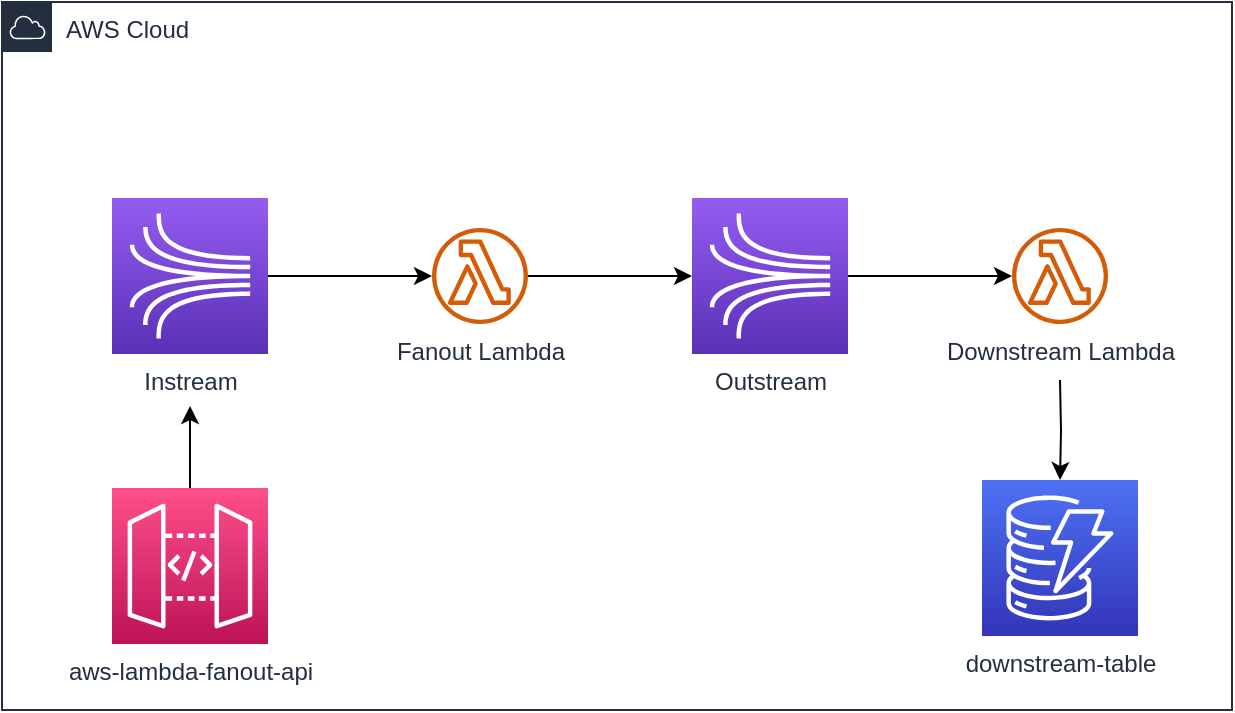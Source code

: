 <mxfile version="16.0.2" type="device"><diagram id="wAddG7mSyNnynwy6gBpp" name="Page-1"><mxGraphModel dx="946" dy="672" grid="0" gridSize="10" guides="1" tooltips="1" connect="1" arrows="1" fold="1" page="0" pageScale="1" pageWidth="850" pageHeight="1100" math="0" shadow="0"><root><mxCell id="0"/><mxCell id="1" parent="0"/><mxCell id="MX1d48bYuDOIxYHZrY3v-1" value="AWS Cloud" style="points=[[0,0],[0.25,0],[0.5,0],[0.75,0],[1,0],[1,0.25],[1,0.5],[1,0.75],[1,1],[0.75,1],[0.5,1],[0.25,1],[0,1],[0,0.75],[0,0.5],[0,0.25]];outlineConnect=0;gradientColor=none;html=1;whiteSpace=wrap;fontSize=12;fontStyle=0;container=1;pointerEvents=0;collapsible=0;recursiveResize=0;shape=mxgraph.aws4.group;grIcon=mxgraph.aws4.group_aws_cloud;strokeColor=#232F3E;fillColor=none;verticalAlign=top;align=left;spacingLeft=30;fontColor=#232F3E;dashed=0;" vertex="1" parent="1"><mxGeometry x="65" y="128" width="615" height="354" as="geometry"/></mxCell><mxCell id="MX1d48bYuDOIxYHZrY3v-6" style="edgeStyle=orthogonalEdgeStyle;rounded=0;orthogonalLoop=1;jettySize=auto;html=1;" edge="1" parent="MX1d48bYuDOIxYHZrY3v-1" source="MX1d48bYuDOIxYHZrY3v-2"><mxGeometry relative="1" as="geometry"><mxPoint x="94" y="202" as="targetPoint"/></mxGeometry></mxCell><mxCell id="MX1d48bYuDOIxYHZrY3v-2" value="aws-lambda-fanout-api" style="sketch=0;points=[[0,0,0],[0.25,0,0],[0.5,0,0],[0.75,0,0],[1,0,0],[0,1,0],[0.25,1,0],[0.5,1,0],[0.75,1,0],[1,1,0],[0,0.25,0],[0,0.5,0],[0,0.75,0],[1,0.25,0],[1,0.5,0],[1,0.75,0]];outlineConnect=0;fontColor=#232F3E;gradientColor=#FF4F8B;gradientDirection=north;fillColor=#BC1356;strokeColor=#ffffff;dashed=0;verticalLabelPosition=bottom;verticalAlign=top;align=center;html=1;fontSize=12;fontStyle=0;aspect=fixed;shape=mxgraph.aws4.resourceIcon;resIcon=mxgraph.aws4.api_gateway;" vertex="1" parent="MX1d48bYuDOIxYHZrY3v-1"><mxGeometry x="55" y="243" width="78" height="78" as="geometry"/></mxCell><mxCell id="MX1d48bYuDOIxYHZrY3v-7" style="edgeStyle=orthogonalEdgeStyle;rounded=0;orthogonalLoop=1;jettySize=auto;html=1;" edge="1" parent="MX1d48bYuDOIxYHZrY3v-1" source="MX1d48bYuDOIxYHZrY3v-3" target="MX1d48bYuDOIxYHZrY3v-4"><mxGeometry relative="1" as="geometry"/></mxCell><mxCell id="MX1d48bYuDOIxYHZrY3v-3" value="Instream" style="sketch=0;points=[[0,0,0],[0.25,0,0],[0.5,0,0],[0.75,0,0],[1,0,0],[0,1,0],[0.25,1,0],[0.5,1,0],[0.75,1,0],[1,1,0],[0,0.25,0],[0,0.5,0],[0,0.75,0],[1,0.25,0],[1,0.5,0],[1,0.75,0]];outlineConnect=0;fontColor=#232F3E;gradientColor=#945DF2;gradientDirection=north;fillColor=#5A30B5;strokeColor=#ffffff;dashed=0;verticalLabelPosition=bottom;verticalAlign=top;align=center;html=1;fontSize=12;fontStyle=0;aspect=fixed;shape=mxgraph.aws4.resourceIcon;resIcon=mxgraph.aws4.kinesis;" vertex="1" parent="MX1d48bYuDOIxYHZrY3v-1"><mxGeometry x="55" y="98" width="78" height="78" as="geometry"/></mxCell><mxCell id="MX1d48bYuDOIxYHZrY3v-8" style="edgeStyle=orthogonalEdgeStyle;rounded=0;orthogonalLoop=1;jettySize=auto;html=1;" edge="1" parent="MX1d48bYuDOIxYHZrY3v-1" source="MX1d48bYuDOIxYHZrY3v-4" target="MX1d48bYuDOIxYHZrY3v-5"><mxGeometry relative="1" as="geometry"/></mxCell><mxCell id="MX1d48bYuDOIxYHZrY3v-4" value="Fanout Lambda" style="sketch=0;outlineConnect=0;fontColor=#232F3E;gradientColor=none;fillColor=#D45B07;strokeColor=none;dashed=0;verticalLabelPosition=bottom;verticalAlign=top;align=center;html=1;fontSize=12;fontStyle=0;aspect=fixed;pointerEvents=1;shape=mxgraph.aws4.lambda_function;" vertex="1" parent="MX1d48bYuDOIxYHZrY3v-1"><mxGeometry x="215" y="113" width="48" height="48" as="geometry"/></mxCell><mxCell id="MX1d48bYuDOIxYHZrY3v-10" style="edgeStyle=orthogonalEdgeStyle;rounded=0;orthogonalLoop=1;jettySize=auto;html=1;" edge="1" parent="MX1d48bYuDOIxYHZrY3v-1" source="MX1d48bYuDOIxYHZrY3v-5" target="MX1d48bYuDOIxYHZrY3v-9"><mxGeometry relative="1" as="geometry"/></mxCell><mxCell id="MX1d48bYuDOIxYHZrY3v-5" value="Outstream" style="sketch=0;points=[[0,0,0],[0.25,0,0],[0.5,0,0],[0.75,0,0],[1,0,0],[0,1,0],[0.25,1,0],[0.5,1,0],[0.75,1,0],[1,1,0],[0,0.25,0],[0,0.5,0],[0,0.75,0],[1,0.25,0],[1,0.5,0],[1,0.75,0]];outlineConnect=0;fontColor=#232F3E;gradientColor=#945DF2;gradientDirection=north;fillColor=#5A30B5;strokeColor=#ffffff;dashed=0;verticalLabelPosition=bottom;verticalAlign=top;align=center;html=1;fontSize=12;fontStyle=0;aspect=fixed;shape=mxgraph.aws4.resourceIcon;resIcon=mxgraph.aws4.kinesis;" vertex="1" parent="MX1d48bYuDOIxYHZrY3v-1"><mxGeometry x="345" y="98" width="78" height="78" as="geometry"/></mxCell><mxCell id="MX1d48bYuDOIxYHZrY3v-12" style="edgeStyle=orthogonalEdgeStyle;rounded=0;orthogonalLoop=1;jettySize=auto;html=1;" edge="1" parent="MX1d48bYuDOIxYHZrY3v-1" target="MX1d48bYuDOIxYHZrY3v-11"><mxGeometry relative="1" as="geometry"><mxPoint x="529" y="189" as="sourcePoint"/></mxGeometry></mxCell><mxCell id="MX1d48bYuDOIxYHZrY3v-9" value="Downstream Lambda" style="sketch=0;outlineConnect=0;fontColor=#232F3E;gradientColor=none;fillColor=#D45B07;strokeColor=none;dashed=0;verticalLabelPosition=bottom;verticalAlign=top;align=center;html=1;fontSize=12;fontStyle=0;aspect=fixed;pointerEvents=1;shape=mxgraph.aws4.lambda_function;" vertex="1" parent="MX1d48bYuDOIxYHZrY3v-1"><mxGeometry x="505" y="113" width="48" height="48" as="geometry"/></mxCell><mxCell id="MX1d48bYuDOIxYHZrY3v-11" value="downstream-table" style="sketch=0;points=[[0,0,0],[0.25,0,0],[0.5,0,0],[0.75,0,0],[1,0,0],[0,1,0],[0.25,1,0],[0.5,1,0],[0.75,1,0],[1,1,0],[0,0.25,0],[0,0.5,0],[0,0.75,0],[1,0.25,0],[1,0.5,0],[1,0.75,0]];outlineConnect=0;fontColor=#232F3E;gradientColor=#4D72F3;gradientDirection=north;fillColor=#3334B9;strokeColor=#ffffff;dashed=0;verticalLabelPosition=bottom;verticalAlign=top;align=center;html=1;fontSize=12;fontStyle=0;aspect=fixed;shape=mxgraph.aws4.resourceIcon;resIcon=mxgraph.aws4.dynamodb;" vertex="1" parent="MX1d48bYuDOIxYHZrY3v-1"><mxGeometry x="490" y="239" width="78" height="78" as="geometry"/></mxCell></root></mxGraphModel></diagram></mxfile>